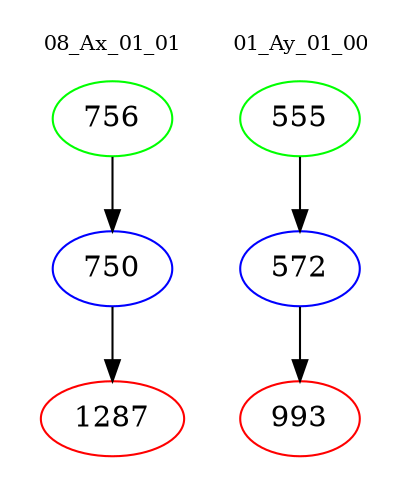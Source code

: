 digraph{
subgraph cluster_0 {
color = white
label = "08_Ax_01_01";
fontsize=10;
T0_756 [label="756", color="green"]
T0_756 -> T0_750 [color="black"]
T0_750 [label="750", color="blue"]
T0_750 -> T0_1287 [color="black"]
T0_1287 [label="1287", color="red"]
}
subgraph cluster_1 {
color = white
label = "01_Ay_01_00";
fontsize=10;
T1_555 [label="555", color="green"]
T1_555 -> T1_572 [color="black"]
T1_572 [label="572", color="blue"]
T1_572 -> T1_993 [color="black"]
T1_993 [label="993", color="red"]
}
}
